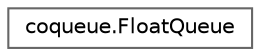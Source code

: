 digraph "Graphical Class Hierarchy"
{
 // LATEX_PDF_SIZE
  bgcolor="transparent";
  edge [fontname=Helvetica,fontsize=10,labelfontname=Helvetica,labelfontsize=10];
  node [fontname=Helvetica,fontsize=10,shape=box,height=0.2,width=0.4];
  rankdir="LR";
  Node0 [label="coqueue.FloatQueue",height=0.2,width=0.4,color="grey40", fillcolor="white", style="filled",URL="$classcoqueue_1_1_float_queue.html",tooltip="A fast, pre-allocated queue of floats for MicroPython."];
}
